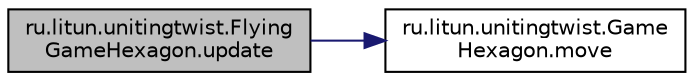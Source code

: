 digraph "ru.litun.unitingtwist.FlyingGameHexagon.update"
{
  edge [fontname="Helvetica",fontsize="10",labelfontname="Helvetica",labelfontsize="10"];
  node [fontname="Helvetica",fontsize="10",shape=record];
  rankdir="LR";
  Node5 [label="ru.litun.unitingtwist.Flying\lGameHexagon.update",height=0.2,width=0.4,color="black", fillcolor="grey75", style="filled", fontcolor="black"];
  Node5 -> Node6 [color="midnightblue",fontsize="10",style="solid",fontname="Helvetica"];
  Node6 [label="ru.litun.unitingtwist.Game\lHexagon.move",height=0.2,width=0.4,color="black", fillcolor="white", style="filled",URL="$classru_1_1litun_1_1unitingtwist_1_1_game_hexagon.html#ac753587f2d8784e718ab07ae14201b6d"];
}
